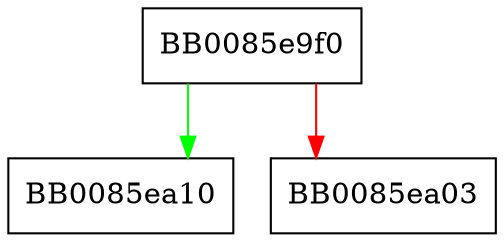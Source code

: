 digraph ossl_err_load_COMP_strings {
  node [shape="box"];
  graph [splines=ortho];
  BB0085e9f0 -> BB0085ea10 [color="green"];
  BB0085e9f0 -> BB0085ea03 [color="red"];
}